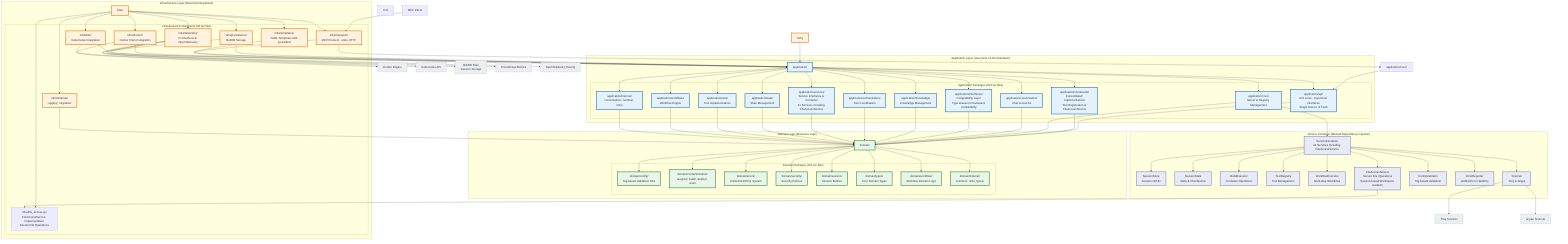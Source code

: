 graph TD
    %% Container Kit MCP - Three-Layer Architecture
    %% Updated to reflect actual codebase structure as of July 2025
    %% 606 Go files, 159,570 lines of code, 126MB codebase

    Client[MCP Client] --> Transport[infra/transport/]
    Transport --> Server[application/core/]
    Server --> API[application/api/]

    subgraph "Domain Layer (Business Logic)"
        Domain[domain/]

        subgraph "Domain Packages (101 Go files)"
            Config[domain/config/<br/>Tag-based Validation DSL]
            Containerization[domain/containerization/<br/>analyze/, build/, deploy/, scan/]
            Errors[domain/errors/<br/>Unified RichError System]
            Security[domain/security/<br/>Security Policies]
            Session[domain/session/<br/>Session Entities]
            Types[domain/types/<br/>Core Domain Types]
            Workflow[domain/workflow/<br/>Workflow Domain Logic]
            Internal[domain/internal/<br/>common/, utils/, types/]
        end

        Domain --> Config
        Domain --> Containerization
        Domain --> Errors
        Domain --> Security
        Domain --> Session
        Domain --> Types
        Domain --> Workflow
        Domain --> Internal
    end

    subgraph "Application Layer (Use Cases & Orchestration)"
        Application[application/]

        subgraph "Application Packages (153 Go files)"
            API[application/api/<br/>831 Lines - Canonical Interfaces<br/>Single Source of Truth]
            Commands[application/commands/<br/>Consolidated Implementations<br/>Tool Registration & FileAccessService]
            Core[application/core/<br/>Server & Registry Management]
            Conversation[application/conversation/<br/>Chat & Auto-fix]
            Interfaces[application/interfaces/<br/>Compatibility Layer<br/>Type aliases for backward compatibility]
            Knowledge[application/knowledge/<br/>Knowledge Management]
            Orchestration[application/orchestration/<br/>Tool Coordination]
            Services[application/services/<br/>Service Interfaces & Container<br/>21 Services including FileAccessService]
            State[application/state/<br/>State Management]
            Tools[application/tools/<br/>Tool Implementations]
            Workflows[application/workflows/<br/>Workflow Engine]
            AppInternal[application/internal/<br/>conversation/, runtime/, retry/]
        end

        Application --> API
        Application --> Commands
        Application --> Core
        Application --> Conversation
        Application --> Interfaces
        Application --> Knowledge
        Application --> Orchestration
        Application --> Services
        Application --> State
        Application --> Tools
        Application --> Workflows
        Application --> AppInternal
    end

    subgraph "Infrastructure Layer (External Integrations)"
        Infrastructure[infra/]

        subgraph "Infrastructure Components (38 Go files)"
            Persistence[infra/persistence/<br/>BoltDB Storage]
            Templates[infra/templates/<br/>YAML Templates with go:embed]
            Transport[infra/transport/<br/>MCP Protocol - stdio, HTTP]
            FileAccess[infra/file_access.go<br/>FileAccessService Implementation<br/>Secure File Operations]
            DockerInfra[infra/docker/<br/>Docker Client Integration]
            K8sInfra[infra/k8s/<br/>Kubernetes Integration]
            Telemetry[infra/telemetry/<br/>Prometheus & OpenTelemetry]
            InfraInternal[infra/internal/<br/>logging/, migration/]
        end

        Infrastructure --> Persistence
        Infrastructure --> Templates
        Infrastructure --> Transport
        Infrastructure --> FileAccess
        Infrastructure --> DockerInfra
        Infrastructure --> K8sInfra
        Infrastructure --> Telemetry
        Infrastructure --> InfraInternal
    end

    %% Dependency Rules (per ADR-001)
    %% Application can depend on Domain
    API --> Domain
    Commands --> Domain
    Core --> Domain
    Conversation --> Domain
    Interfaces --> Domain
    Knowledge --> Domain
    Orchestration --> Domain
    Services --> Domain
    State --> Domain
    Tools --> Domain
    Workflows --> Domain
    AppInternal --> Domain

    %% Infrastructure can depend on Application and Domain
    Persistence --> Application
    Templates --> Application
    Transport --> Application
    Retry --> Application
    DockerInfra --> Application
    K8sInfra --> Application
    Telemetry --> Application
    InfraInternal --> Domain

    %% Service Container Pattern (ADR-006)
    subgraph "Service Container (Manual Dependency Injection)"
        ServiceContainer[ServiceContainer<br/>21 Services Including FileAccessService]
        SessionStore[SessionStore<br/>Session CRUD]
        SessionState[SessionState<br/>State & Checkpoints]
        BuildExecutor[BuildExecutor<br/>Container Operations]
        ToolRegistry[ToolRegistry<br/>Tool Management]
        WorkflowExecutor[WorkflowExecutor<br/>Multi-step Workflows]
        Scanner[Scanner<br/>Trivy & Grype]
        ConfigValidator[ConfigValidator<br/>Tag-based Validation]
        ErrorReporter[ErrorReporter<br/>Unified Error Handling]
        FileAccessSvc[FileAccessService<br/>Secure File Operations<br/>Session-based Workspace Isolation]
    end

    Core --> ServiceContainer
    ServiceContainer --> SessionStore
    ServiceContainer --> SessionState
    ServiceContainer --> BuildExecutor
    ServiceContainer --> ToolRegistry
    ServiceContainer --> WorkflowExecutor
    ServiceContainer --> Scanner
    ServiceContainer --> ConfigValidator
    ServiceContainer --> ErrorReporter
    ServiceContainer --> FileAccessSvc
    FileAccessSvc --> FileAccess

    %% External Systems Integration
    DockerInfra --> DockerEngine[Docker Engine]
    K8sInfra --> KubernetesAPI[Kubernetes API]
    Persistence --> BoltDB[BoltDB Files<br/>Session Storage]
    Scanner --> Trivy[Trivy Scanner]
    Scanner --> Grype[Grype Scanner]
    Telemetry --> Prometheus[Prometheus Metrics]
    Telemetry --> OpenTelemetry[OpenTelemetry Tracing]

    %% Architecture Validation (ADR-001)
    %% - Domain: 101 files, no dependencies (pure business logic)
    %% - Application: 153 files, depends only on Domain
    %% - Infrastructure: 38 files, depends on Application and Domain
    %% Total: 606 Go files, 159,570 lines of code
    %%
    %% FileAccessService Implementation:
    %% - Real implementation in infra/file_access.go
    %% - Service interface in application/services/interfaces.go
    %% - 12 tools including 3 file access tools
    %% - Session-based workspace isolation
    %% - Security validation and path traversal protection

    classDef domainLayer fill:#e8f5e9,stroke:#2e7d32,stroke-width:3px
    classDef applicationLayer fill:#e3f2fd,stroke:#1565c0,stroke-width:3px
    classDef infraLayer fill:#fff3e0,stroke:#ef6c00,stroke-width:3px
    classDef serviceLayer fill:#e8eaf6,stroke:#3f51b5,stroke-width:2px
    classDef externalSys fill:#eceff1,stroke:#455a64,stroke-width:1px,stroke-dasharray: 5 5

    class Domain,Config,Containerization,Errors,Security,Session,Types,Workflow,Internal domainLayer
    class Application,API,Commands,Core,Conversation,Interfaces,Knowledge,Orchestration,Services,State,Tools,Workflows,AppInternal applicationLayer
    class Infrastructure,Persistence,Templates,Transport,Retry,DockerInfra,K8sInfra,Telemetry,InfraInternal infraLayer
    class ServiceContainer,SessionStore,SessionState,BuildExecutor,ToolRegistry,WorkflowExecutor,Scanner,ConfigValidator,ErrorReporter,FileAccessSvc serviceLayer
    class DockerEngine,KubernetesAPI,BoltDB,Trivy,Grype,Prometheus,OpenTelemetry externalSys